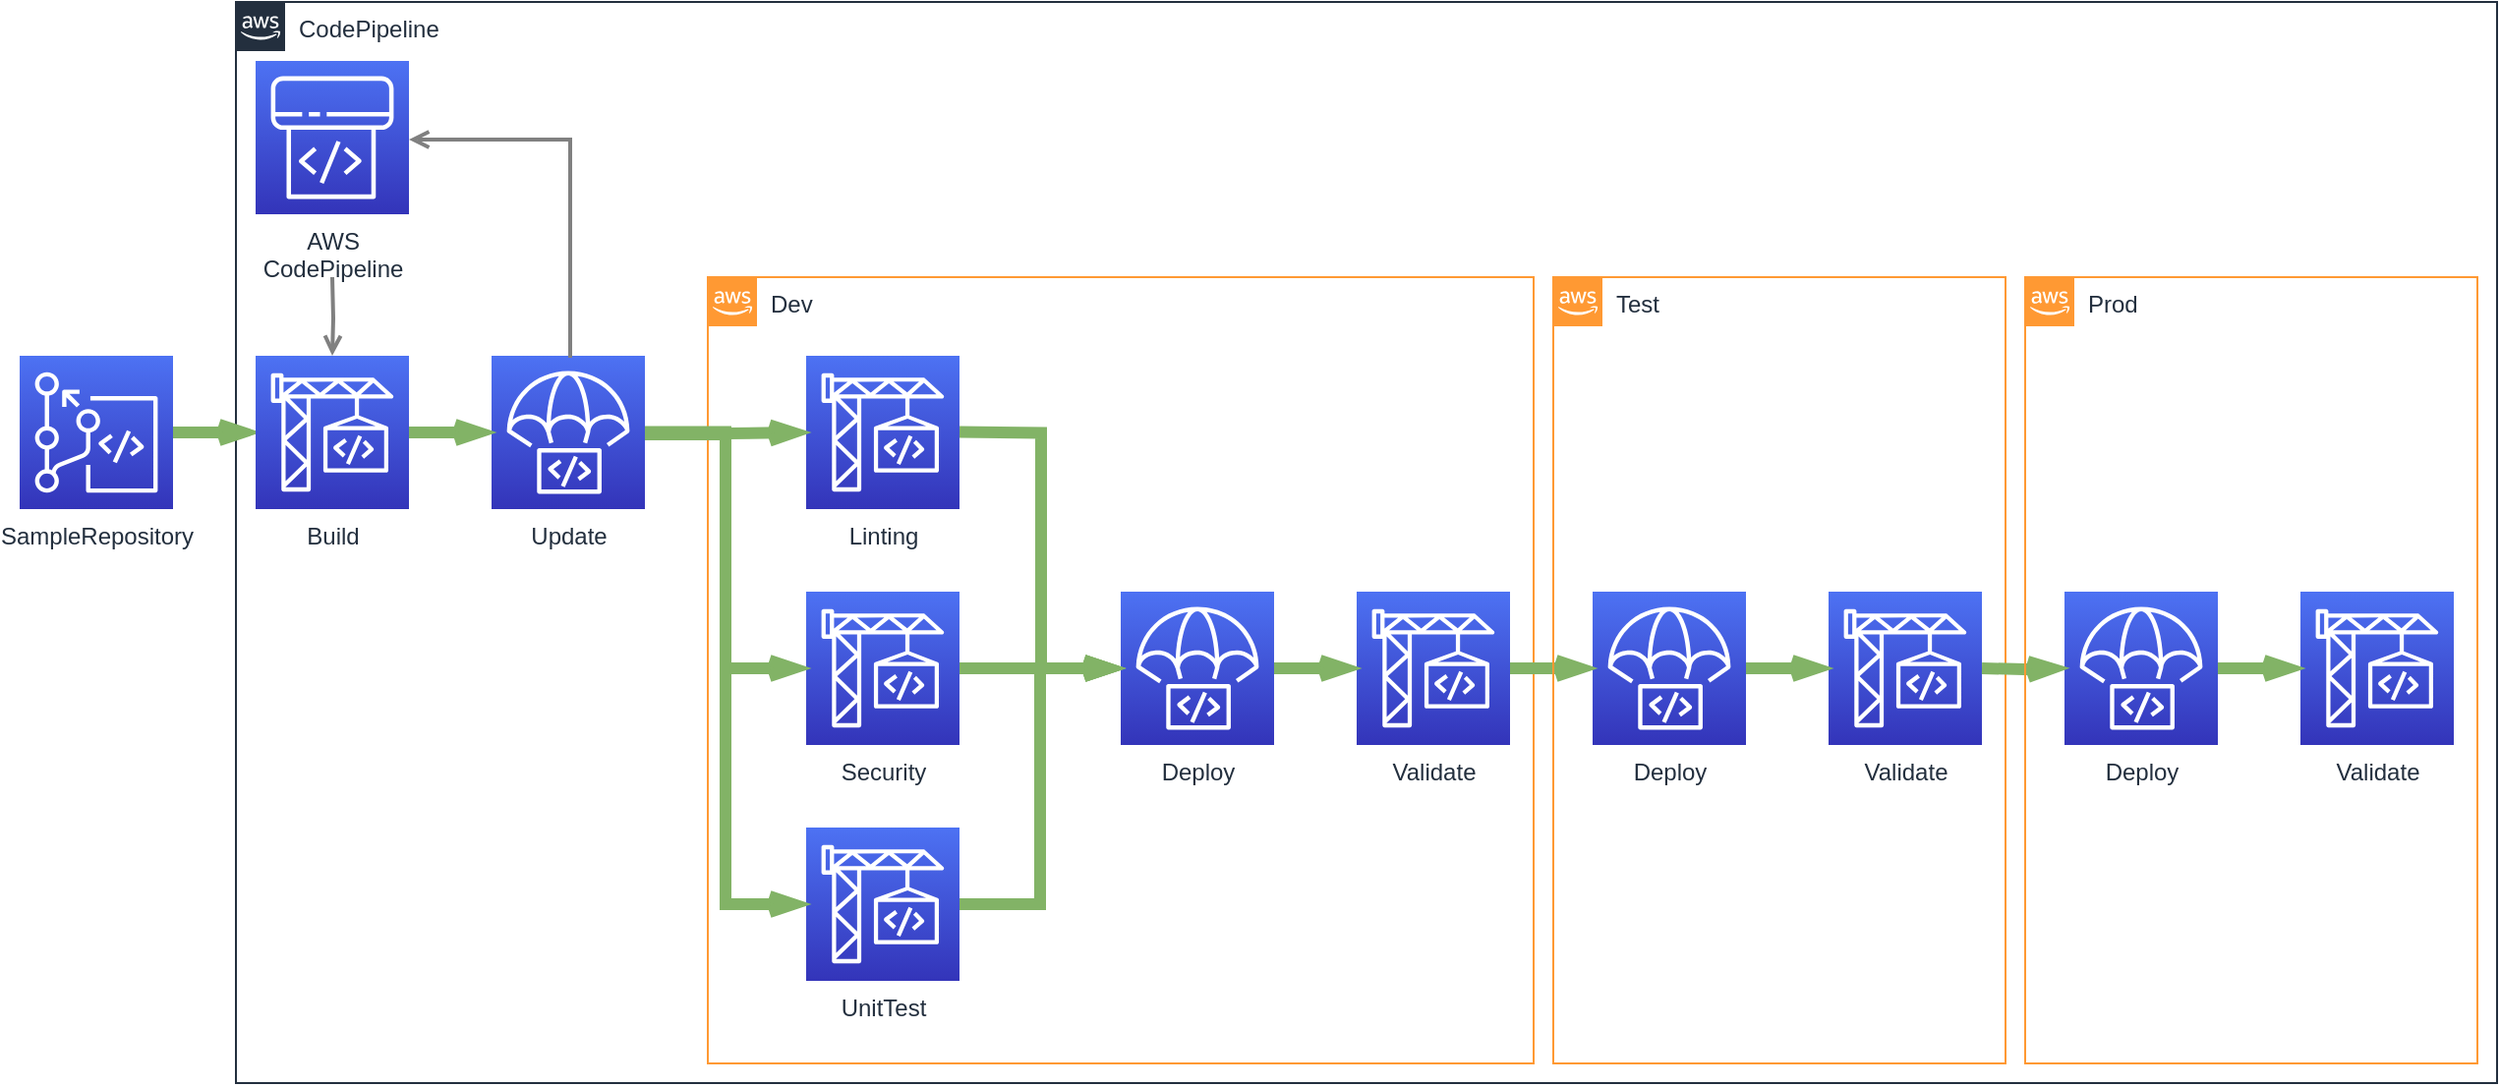 <mxfile version="18.0.1" type="device"><diagram id="Ht1M8jgEwFfnCIfOTk4-" name="pipeline"><mxGraphModel dx="1901" dy="1996" grid="1" gridSize="10" guides="1" tooltips="1" connect="1" arrows="1" fold="1" page="1" pageScale="1" pageWidth="1169" pageHeight="827" math="0" shadow="0"><root><mxCell id="0"/><mxCell id="1" parent="0"/><mxCell id="UEzPUAAOIrF-is8g5C7q-176" value="Dev" style="points=[[0,0],[0.25,0],[0.5,0],[0.75,0],[1,0],[1,0.25],[1,0.5],[1,0.75],[1,1],[0.75,1],[0.5,1],[0.25,1],[0,1],[0,0.75],[0,0.5],[0,0.25]];outlineConnect=0;gradientColor=none;html=1;whiteSpace=wrap;fontSize=12;fontStyle=0;shape=mxgraph.aws4.group;grIcon=mxgraph.aws4.group_aws_cloud_alt;strokeColor=#FF9933;fillColor=none;verticalAlign=top;align=left;spacingLeft=30;fontColor=#232F3E;dashed=0;labelBackgroundColor=#ffffff;container=1;pointerEvents=0;collapsible=0;recursiveResize=0;" parent="1" vertex="1"><mxGeometry x="360" y="-660" width="420" height="400" as="geometry"/></mxCell><mxCell id="UEzPUAAOIrF-is8g5C7q-175" value="CodePipeline" style="points=[[0,0],[0.25,0],[0.5,0],[0.75,0],[1,0],[1,0.25],[1,0.5],[1,0.75],[1,1],[0.75,1],[0.5,1],[0.25,1],[0,1],[0,0.75],[0,0.5],[0,0.25]];outlineConnect=0;gradientColor=none;html=1;whiteSpace=wrap;fontSize=12;fontStyle=0;shape=mxgraph.aws4.group;grIcon=mxgraph.aws4.group_aws_cloud_alt;strokeColor=#232F3E;fillColor=none;verticalAlign=top;align=left;spacingLeft=30;fontColor=#232F3E;dashed=0;labelBackgroundColor=#ffffff;container=1;pointerEvents=0;collapsible=0;recursiveResize=0;" parent="1" vertex="1"><mxGeometry x="120" y="-800" width="1150" height="550" as="geometry"/></mxCell><mxCell id="2zK2OZWZCksSy_H35mq0-5" value="" style="edgeStyle=orthogonalEdgeStyle;rounded=0;orthogonalLoop=1;jettySize=auto;html=1;startArrow=none;startFill=0;endArrow=openThin;endFill=0;strokeColor=#82b366;strokeWidth=6;exitX=1;exitY=0.5;exitDx=0;exitDy=0;exitPerimeter=0;entryX=0;entryY=0.5;entryDx=0;entryDy=0;entryPerimeter=0;fillColor=#d5e8d4;" parent="1" source="2zK2OZWZCksSy_H35mq0-2" target="2zK2OZWZCksSy_H35mq0-1" edge="1"><mxGeometry relative="1" as="geometry"><Array as="points"/><mxPoint x="326" y="-699.5" as="sourcePoint"/><mxPoint x="120" y="-590" as="targetPoint"/></mxGeometry></mxCell><mxCell id="UEzPUAAOIrF-is8g5C7q-178" value="AWS&lt;br&gt;CodePipeline&lt;br&gt;" style="outlineConnect=0;fontColor=#232F3E;gradientColor=#4D72F3;gradientDirection=north;fillColor=#3334B9;strokeColor=#ffffff;dashed=0;verticalLabelPosition=bottom;verticalAlign=top;align=center;html=1;fontSize=12;fontStyle=0;aspect=fixed;shape=mxgraph.aws4.resourceIcon;resIcon=mxgraph.aws4.codepipeline;labelBackgroundColor=#ffffff;" parent="1" vertex="1"><mxGeometry x="130" y="-770" width="78" height="78" as="geometry"/></mxCell><mxCell id="2zK2OZWZCksSy_H35mq0-2" value="SampleRepository" style="sketch=0;points=[[0,0,0],[0.25,0,0],[0.5,0,0],[0.75,0,0],[1,0,0],[0,1,0],[0.25,1,0],[0.5,1,0],[0.75,1,0],[1,1,0],[0,0.25,0],[0,0.5,0],[0,0.75,0],[1,0.25,0],[1,0.5,0],[1,0.75,0]];outlineConnect=0;fontColor=#232F3E;gradientColor=#4D72F3;gradientDirection=north;fillColor=#3334B9;strokeColor=#ffffff;dashed=0;verticalLabelPosition=bottom;verticalAlign=top;align=center;html=1;fontSize=12;fontStyle=0;aspect=fixed;shape=mxgraph.aws4.resourceIcon;resIcon=mxgraph.aws4.codecommit;" parent="1" vertex="1"><mxGeometry x="10" y="-620" width="78" height="78" as="geometry"/></mxCell><mxCell id="2zK2OZWZCksSy_H35mq0-1" value="Build" style="sketch=0;points=[[0,0,0],[0.25,0,0],[0.5,0,0],[0.75,0,0],[1,0,0],[0,1,0],[0.25,1,0],[0.5,1,0],[0.75,1,0],[1,1,0],[0,0.25,0],[0,0.5,0],[0,0.75,0],[1,0.25,0],[1,0.5,0],[1,0.75,0]];outlineConnect=0;fontColor=#232F3E;gradientColor=#4D72F3;gradientDirection=north;fillColor=#3334B9;strokeColor=#ffffff;dashed=0;verticalLabelPosition=bottom;verticalAlign=top;align=center;html=1;fontSize=12;fontStyle=0;aspect=fixed;shape=mxgraph.aws4.resourceIcon;resIcon=mxgraph.aws4.codebuild;" parent="1" vertex="1"><mxGeometry x="130" y="-620" width="78" height="78" as="geometry"/></mxCell><mxCell id="2zK2OZWZCksSy_H35mq0-3" value="Update" style="sketch=0;points=[[0,0,0],[0.25,0,0],[0.5,0,0],[0.75,0,0],[1,0,0],[0,1,0],[0.25,1,0],[0.5,1,0],[0.75,1,0],[1,1,0],[0,0.25,0],[0,0.5,0],[0,0.75,0],[1,0.25,0],[1,0.5,0],[1,0.75,0]];outlineConnect=0;fontColor=#232F3E;gradientColor=#4D72F3;gradientDirection=north;fillColor=#3334B9;strokeColor=#ffffff;dashed=0;verticalLabelPosition=bottom;verticalAlign=top;align=center;html=1;fontSize=12;fontStyle=0;aspect=fixed;shape=mxgraph.aws4.resourceIcon;resIcon=mxgraph.aws4.codedeploy;" parent="1" vertex="1"><mxGeometry x="250" y="-620" width="78" height="78" as="geometry"/></mxCell><mxCell id="2zK2OZWZCksSy_H35mq0-6" style="edgeStyle=orthogonalEdgeStyle;rounded=0;orthogonalLoop=1;jettySize=auto;html=1;startArrow=none;startFill=0;endArrow=open;endFill=0;strokeColor=#808080;strokeWidth=2;exitX=0.5;exitY=0;exitDx=0;exitDy=0;exitPerimeter=0;" parent="1" source="2zK2OZWZCksSy_H35mq0-3" target="UEzPUAAOIrF-is8g5C7q-178" edge="1"><mxGeometry relative="1" as="geometry"><Array as="points"><mxPoint x="290" y="-620"/><mxPoint x="290" y="-730"/></Array><mxPoint x="320" y="-660" as="sourcePoint"/><mxPoint x="-80" y="-670" as="targetPoint"/></mxGeometry></mxCell><mxCell id="7fvTYvNXvlu09-O2IAIa-2" value="" style="edgeStyle=orthogonalEdgeStyle;rounded=0;orthogonalLoop=1;jettySize=auto;html=1;startArrow=none;startFill=0;endArrow=openThin;endFill=0;strokeColor=#82b366;strokeWidth=6;fillColor=#d5e8d4;" edge="1" parent="1" source="2zK2OZWZCksSy_H35mq0-1"><mxGeometry relative="1" as="geometry"><Array as="points"/><mxPoint x="210" y="-580" as="sourcePoint"/><mxPoint x="250" y="-581" as="targetPoint"/></mxGeometry></mxCell><mxCell id="7fvTYvNXvlu09-O2IAIa-3" value="Linting" style="sketch=0;points=[[0,0,0],[0.25,0,0],[0.5,0,0],[0.75,0,0],[1,0,0],[0,1,0],[0.25,1,0],[0.5,1,0],[0.75,1,0],[1,1,0],[0,0.25,0],[0,0.5,0],[0,0.75,0],[1,0.25,0],[1,0.5,0],[1,0.75,0]];outlineConnect=0;fontColor=#232F3E;gradientColor=#4D72F3;gradientDirection=north;fillColor=#3334B9;strokeColor=#ffffff;dashed=0;verticalLabelPosition=bottom;verticalAlign=top;align=center;html=1;fontSize=12;fontStyle=0;aspect=fixed;shape=mxgraph.aws4.resourceIcon;resIcon=mxgraph.aws4.codebuild;" vertex="1" parent="1"><mxGeometry x="410" y="-620" width="78" height="78" as="geometry"/></mxCell><mxCell id="7fvTYvNXvlu09-O2IAIa-4" value="Security" style="sketch=0;points=[[0,0,0],[0.25,0,0],[0.5,0,0],[0.75,0,0],[1,0,0],[0,1,0],[0.25,1,0],[0.5,1,0],[0.75,1,0],[1,1,0],[0,0.25,0],[0,0.5,0],[0,0.75,0],[1,0.25,0],[1,0.5,0],[1,0.75,0]];outlineConnect=0;fontColor=#232F3E;gradientColor=#4D72F3;gradientDirection=north;fillColor=#3334B9;strokeColor=#ffffff;dashed=0;verticalLabelPosition=bottom;verticalAlign=top;align=center;html=1;fontSize=12;fontStyle=0;aspect=fixed;shape=mxgraph.aws4.resourceIcon;resIcon=mxgraph.aws4.codebuild;" vertex="1" parent="1"><mxGeometry x="410" y="-500" width="78" height="78" as="geometry"/></mxCell><mxCell id="7fvTYvNXvlu09-O2IAIa-5" value="UnitTest" style="sketch=0;points=[[0,0,0],[0.25,0,0],[0.5,0,0],[0.75,0,0],[1,0,0],[0,1,0],[0.25,1,0],[0.5,1,0],[0.75,1,0],[1,1,0],[0,0.25,0],[0,0.5,0],[0,0.75,0],[1,0.25,0],[1,0.5,0],[1,0.75,0]];outlineConnect=0;fontColor=#232F3E;gradientColor=#4D72F3;gradientDirection=north;fillColor=#3334B9;strokeColor=#ffffff;dashed=0;verticalLabelPosition=bottom;verticalAlign=top;align=center;html=1;fontSize=12;fontStyle=0;aspect=fixed;shape=mxgraph.aws4.resourceIcon;resIcon=mxgraph.aws4.codebuild;" vertex="1" parent="1"><mxGeometry x="410" y="-380" width="78" height="78" as="geometry"/></mxCell><mxCell id="7fvTYvNXvlu09-O2IAIa-6" value="Deploy" style="sketch=0;points=[[0,0,0],[0.25,0,0],[0.5,0,0],[0.75,0,0],[1,0,0],[0,1,0],[0.25,1,0],[0.5,1,0],[0.75,1,0],[1,1,0],[0,0.25,0],[0,0.5,0],[0,0.75,0],[1,0.25,0],[1,0.5,0],[1,0.75,0]];outlineConnect=0;fontColor=#232F3E;gradientColor=#4D72F3;gradientDirection=north;fillColor=#3334B9;strokeColor=#ffffff;dashed=0;verticalLabelPosition=bottom;verticalAlign=top;align=center;html=1;fontSize=12;fontStyle=0;aspect=fixed;shape=mxgraph.aws4.resourceIcon;resIcon=mxgraph.aws4.codedeploy;" vertex="1" parent="1"><mxGeometry x="570" y="-500" width="78" height="78" as="geometry"/></mxCell><mxCell id="7fvTYvNXvlu09-O2IAIa-7" value="Validate" style="sketch=0;points=[[0,0,0],[0.25,0,0],[0.5,0,0],[0.75,0,0],[1,0,0],[0,1,0],[0.25,1,0],[0.5,1,0],[0.75,1,0],[1,1,0],[0,0.25,0],[0,0.5,0],[0,0.75,0],[1,0.25,0],[1,0.5,0],[1,0.75,0]];outlineConnect=0;fontColor=#232F3E;gradientColor=#4D72F3;gradientDirection=north;fillColor=#3334B9;strokeColor=#ffffff;dashed=0;verticalLabelPosition=bottom;verticalAlign=top;align=center;html=1;fontSize=12;fontStyle=0;aspect=fixed;shape=mxgraph.aws4.resourceIcon;resIcon=mxgraph.aws4.codebuild;" vertex="1" parent="1"><mxGeometry x="690" y="-500" width="78" height="78" as="geometry"/></mxCell><mxCell id="7fvTYvNXvlu09-O2IAIa-10" value="" style="edgeStyle=orthogonalEdgeStyle;rounded=0;orthogonalLoop=1;jettySize=auto;html=1;startArrow=none;startFill=0;endArrow=openThin;endFill=0;strokeColor=#82b366;strokeWidth=6;fillColor=#d5e8d4;entryX=0;entryY=0.5;entryDx=0;entryDy=0;entryPerimeter=0;" edge="1" parent="1" target="7fvTYvNXvlu09-O2IAIa-3"><mxGeometry relative="1" as="geometry"><Array as="points"/><mxPoint x="330" y="-581" as="sourcePoint"/><mxPoint x="260" y="-571" as="targetPoint"/></mxGeometry></mxCell><mxCell id="7fvTYvNXvlu09-O2IAIa-11" value="" style="edgeStyle=orthogonalEdgeStyle;rounded=0;orthogonalLoop=1;jettySize=auto;html=1;startArrow=none;startFill=0;endArrow=openThin;endFill=0;strokeColor=#82b366;strokeWidth=6;fillColor=#d5e8d4;entryX=0;entryY=0.5;entryDx=0;entryDy=0;entryPerimeter=0;" edge="1" parent="1" target="7fvTYvNXvlu09-O2IAIa-4"><mxGeometry relative="1" as="geometry"><Array as="points"><mxPoint x="369" y="-581"/><mxPoint x="369" y="-461"/></Array><mxPoint x="328" y="-581.27" as="sourcePoint"/><mxPoint x="408" y="-581.27" as="targetPoint"/></mxGeometry></mxCell><mxCell id="7fvTYvNXvlu09-O2IAIa-12" value="" style="edgeStyle=orthogonalEdgeStyle;rounded=0;orthogonalLoop=1;jettySize=auto;html=1;startArrow=none;startFill=0;endArrow=openThin;endFill=0;strokeColor=#82b366;strokeWidth=6;fillColor=#d5e8d4;entryX=0;entryY=0.5;entryDx=0;entryDy=0;entryPerimeter=0;" edge="1" parent="1" target="7fvTYvNXvlu09-O2IAIa-5"><mxGeometry relative="1" as="geometry"><Array as="points"><mxPoint x="369" y="-580"/><mxPoint x="369" y="-341"/></Array><mxPoint x="328" y="-579.95" as="sourcePoint"/><mxPoint x="410" y="-459.68" as="targetPoint"/></mxGeometry></mxCell><mxCell id="7fvTYvNXvlu09-O2IAIa-13" value="" style="edgeStyle=orthogonalEdgeStyle;rounded=0;orthogonalLoop=1;jettySize=auto;html=1;startArrow=none;startFill=0;endArrow=openThin;endFill=0;strokeColor=#82b366;strokeWidth=6;fillColor=#d5e8d4;entryX=0;entryY=0.5;entryDx=0;entryDy=0;entryPerimeter=0;" edge="1" parent="1" target="7fvTYvNXvlu09-O2IAIa-6"><mxGeometry relative="1" as="geometry"><Array as="points"/><mxPoint x="488" y="-581.27" as="sourcePoint"/><mxPoint x="568" y="-581.27" as="targetPoint"/></mxGeometry></mxCell><mxCell id="7fvTYvNXvlu09-O2IAIa-14" value="" style="edgeStyle=orthogonalEdgeStyle;rounded=0;orthogonalLoop=1;jettySize=auto;html=1;startArrow=none;startFill=0;endArrow=openThin;endFill=0;strokeColor=#82b366;strokeWidth=6;fillColor=#d5e8d4;entryX=0;entryY=0.5;entryDx=0;entryDy=0;entryPerimeter=0;exitX=1;exitY=0.5;exitDx=0;exitDy=0;exitPerimeter=0;" edge="1" parent="1" source="7fvTYvNXvlu09-O2IAIa-5" target="7fvTYvNXvlu09-O2IAIa-6"><mxGeometry relative="1" as="geometry"><Array as="points"/><mxPoint x="498" y="-571.27" as="sourcePoint"/><mxPoint x="580.0" y="-451.0" as="targetPoint"/></mxGeometry></mxCell><mxCell id="7fvTYvNXvlu09-O2IAIa-15" value="" style="edgeStyle=orthogonalEdgeStyle;rounded=0;orthogonalLoop=1;jettySize=auto;html=1;startArrow=none;startFill=0;endArrow=openThin;endFill=0;strokeColor=#82b366;strokeWidth=6;fillColor=#d5e8d4;entryX=0;entryY=0.5;entryDx=0;entryDy=0;entryPerimeter=0;exitX=1;exitY=0.5;exitDx=0;exitDy=0;exitPerimeter=0;" edge="1" parent="1" source="7fvTYvNXvlu09-O2IAIa-4" target="7fvTYvNXvlu09-O2IAIa-6"><mxGeometry relative="1" as="geometry"><Array as="points"/><mxPoint x="498" y="-331.0" as="sourcePoint"/><mxPoint x="580.0" y="-451.0" as="targetPoint"/></mxGeometry></mxCell><mxCell id="7fvTYvNXvlu09-O2IAIa-17" value="" style="edgeStyle=orthogonalEdgeStyle;rounded=0;orthogonalLoop=1;jettySize=auto;html=1;startArrow=none;startFill=0;endArrow=openThin;endFill=0;strokeColor=#82b366;strokeWidth=6;fillColor=#d5e8d4;exitX=1;exitY=0.5;exitDx=0;exitDy=0;exitPerimeter=0;" edge="1" parent="1" source="7fvTYvNXvlu09-O2IAIa-6"><mxGeometry relative="1" as="geometry"><Array as="points"/><mxPoint x="498" y="-451" as="sourcePoint"/><mxPoint x="690" y="-461" as="targetPoint"/></mxGeometry></mxCell><mxCell id="7fvTYvNXvlu09-O2IAIa-19" value="Deploy" style="sketch=0;points=[[0,0,0],[0.25,0,0],[0.5,0,0],[0.75,0,0],[1,0,0],[0,1,0],[0.25,1,0],[0.5,1,0],[0.75,1,0],[1,1,0],[0,0.25,0],[0,0.5,0],[0,0.75,0],[1,0.25,0],[1,0.5,0],[1,0.75,0]];outlineConnect=0;fontColor=#232F3E;gradientColor=#4D72F3;gradientDirection=north;fillColor=#3334B9;strokeColor=#ffffff;dashed=0;verticalLabelPosition=bottom;verticalAlign=top;align=center;html=1;fontSize=12;fontStyle=0;aspect=fixed;shape=mxgraph.aws4.resourceIcon;resIcon=mxgraph.aws4.codedeploy;" vertex="1" parent="1"><mxGeometry x="810" y="-500" width="78" height="78" as="geometry"/></mxCell><mxCell id="7fvTYvNXvlu09-O2IAIa-20" value="Validate" style="sketch=0;points=[[0,0,0],[0.25,0,0],[0.5,0,0],[0.75,0,0],[1,0,0],[0,1,0],[0.25,1,0],[0.5,1,0],[0.75,1,0],[1,1,0],[0,0.25,0],[0,0.5,0],[0,0.75,0],[1,0.25,0],[1,0.5,0],[1,0.75,0]];outlineConnect=0;fontColor=#232F3E;gradientColor=#4D72F3;gradientDirection=north;fillColor=#3334B9;strokeColor=#ffffff;dashed=0;verticalLabelPosition=bottom;verticalAlign=top;align=center;html=1;fontSize=12;fontStyle=0;aspect=fixed;shape=mxgraph.aws4.resourceIcon;resIcon=mxgraph.aws4.codebuild;" vertex="1" parent="1"><mxGeometry x="930" y="-500" width="78" height="78" as="geometry"/></mxCell><mxCell id="7fvTYvNXvlu09-O2IAIa-21" value="" style="edgeStyle=orthogonalEdgeStyle;rounded=0;orthogonalLoop=1;jettySize=auto;html=1;startArrow=none;startFill=0;endArrow=openThin;endFill=0;strokeColor=#82b366;strokeWidth=6;fillColor=#d5e8d4;exitX=1;exitY=0.5;exitDx=0;exitDy=0;exitPerimeter=0;" edge="1" parent="1" source="7fvTYvNXvlu09-O2IAIa-19"><mxGeometry relative="1" as="geometry"><Array as="points"/><mxPoint x="738" y="-451" as="sourcePoint"/><mxPoint x="930.0" y="-461" as="targetPoint"/></mxGeometry></mxCell><mxCell id="7fvTYvNXvlu09-O2IAIa-22" value="" style="edgeStyle=orthogonalEdgeStyle;rounded=0;orthogonalLoop=1;jettySize=auto;html=1;startArrow=none;startFill=0;endArrow=openThin;endFill=0;strokeColor=#82b366;strokeWidth=6;fillColor=#d5e8d4;entryX=0;entryY=0.5;entryDx=0;entryDy=0;entryPerimeter=0;" edge="1" parent="1" source="7fvTYvNXvlu09-O2IAIa-7" target="7fvTYvNXvlu09-O2IAIa-19"><mxGeometry relative="1" as="geometry"><Array as="points"/><mxPoint x="770" y="-461" as="sourcePoint"/><mxPoint x="700.0" y="-451" as="targetPoint"/></mxGeometry></mxCell><mxCell id="7fvTYvNXvlu09-O2IAIa-23" value="Test" style="points=[[0,0],[0.25,0],[0.5,0],[0.75,0],[1,0],[1,0.25],[1,0.5],[1,0.75],[1,1],[0.75,1],[0.5,1],[0.25,1],[0,1],[0,0.75],[0,0.5],[0,0.25]];outlineConnect=0;gradientColor=none;html=1;whiteSpace=wrap;fontSize=12;fontStyle=0;shape=mxgraph.aws4.group;grIcon=mxgraph.aws4.group_aws_cloud_alt;strokeColor=#FF9933;fillColor=none;verticalAlign=top;align=left;spacingLeft=30;fontColor=#232F3E;dashed=0;labelBackgroundColor=#ffffff;container=1;pointerEvents=0;collapsible=0;recursiveResize=0;" vertex="1" parent="1"><mxGeometry x="790" y="-660" width="230" height="400" as="geometry"/></mxCell><mxCell id="7fvTYvNXvlu09-O2IAIa-24" style="edgeStyle=orthogonalEdgeStyle;rounded=0;orthogonalLoop=1;jettySize=auto;html=1;exitX=0.5;exitY=1;exitDx=0;exitDy=0;endArrow=openThin;endFill=0;strokeWidth=6;" edge="1" parent="1" source="UEzPUAAOIrF-is8g5C7q-176" target="UEzPUAAOIrF-is8g5C7q-176"><mxGeometry relative="1" as="geometry"/></mxCell><mxCell id="7fvTYvNXvlu09-O2IAIa-26" value="Deploy" style="sketch=0;points=[[0,0,0],[0.25,0,0],[0.5,0,0],[0.75,0,0],[1,0,0],[0,1,0],[0.25,1,0],[0.5,1,0],[0.75,1,0],[1,1,0],[0,0.25,0],[0,0.5,0],[0,0.75,0],[1,0.25,0],[1,0.5,0],[1,0.75,0]];outlineConnect=0;fontColor=#232F3E;gradientColor=#4D72F3;gradientDirection=north;fillColor=#3334B9;strokeColor=#ffffff;dashed=0;verticalLabelPosition=bottom;verticalAlign=top;align=center;html=1;fontSize=12;fontStyle=0;aspect=fixed;shape=mxgraph.aws4.resourceIcon;resIcon=mxgraph.aws4.codedeploy;" vertex="1" parent="1"><mxGeometry x="1050" y="-500" width="78" height="78" as="geometry"/></mxCell><mxCell id="7fvTYvNXvlu09-O2IAIa-27" value="Validate" style="sketch=0;points=[[0,0,0],[0.25,0,0],[0.5,0,0],[0.75,0,0],[1,0,0],[0,1,0],[0.25,1,0],[0.5,1,0],[0.75,1,0],[1,1,0],[0,0.25,0],[0,0.5,0],[0,0.75,0],[1,0.25,0],[1,0.5,0],[1,0.75,0]];outlineConnect=0;fontColor=#232F3E;gradientColor=#4D72F3;gradientDirection=north;fillColor=#3334B9;strokeColor=#ffffff;dashed=0;verticalLabelPosition=bottom;verticalAlign=top;align=center;html=1;fontSize=12;fontStyle=0;aspect=fixed;shape=mxgraph.aws4.resourceIcon;resIcon=mxgraph.aws4.codebuild;" vertex="1" parent="1"><mxGeometry x="1170" y="-500" width="78" height="78" as="geometry"/></mxCell><mxCell id="7fvTYvNXvlu09-O2IAIa-28" value="" style="edgeStyle=orthogonalEdgeStyle;rounded=0;orthogonalLoop=1;jettySize=auto;html=1;startArrow=none;startFill=0;endArrow=openThin;endFill=0;strokeColor=#82b366;strokeWidth=6;fillColor=#d5e8d4;exitX=1;exitY=0.5;exitDx=0;exitDy=0;exitPerimeter=0;" edge="1" parent="1" source="7fvTYvNXvlu09-O2IAIa-26"><mxGeometry relative="1" as="geometry"><Array as="points"/><mxPoint x="978" y="-451" as="sourcePoint"/><mxPoint x="1170.0" y="-461" as="targetPoint"/></mxGeometry></mxCell><mxCell id="7fvTYvNXvlu09-O2IAIa-29" value="" style="edgeStyle=orthogonalEdgeStyle;rounded=0;orthogonalLoop=1;jettySize=auto;html=1;startArrow=none;startFill=0;endArrow=openThin;endFill=0;strokeColor=#82b366;strokeWidth=6;fillColor=#d5e8d4;entryX=0;entryY=0.5;entryDx=0;entryDy=0;entryPerimeter=0;" edge="1" parent="1" target="7fvTYvNXvlu09-O2IAIa-26"><mxGeometry relative="1" as="geometry"><Array as="points"/><mxPoint x="1008" y="-461.0" as="sourcePoint"/><mxPoint x="940.0" y="-451" as="targetPoint"/></mxGeometry></mxCell><mxCell id="7fvTYvNXvlu09-O2IAIa-30" value="Prod" style="points=[[0,0],[0.25,0],[0.5,0],[0.75,0],[1,0],[1,0.25],[1,0.5],[1,0.75],[1,1],[0.75,1],[0.5,1],[0.25,1],[0,1],[0,0.75],[0,0.5],[0,0.25]];outlineConnect=0;gradientColor=none;html=1;whiteSpace=wrap;fontSize=12;fontStyle=0;shape=mxgraph.aws4.group;grIcon=mxgraph.aws4.group_aws_cloud_alt;strokeColor=#FF9933;fillColor=none;verticalAlign=top;align=left;spacingLeft=30;fontColor=#232F3E;dashed=0;labelBackgroundColor=#ffffff;container=1;pointerEvents=0;collapsible=0;recursiveResize=0;" vertex="1" parent="1"><mxGeometry x="1030" y="-660" width="230" height="400" as="geometry"/></mxCell><mxCell id="7fvTYvNXvlu09-O2IAIa-31" style="edgeStyle=orthogonalEdgeStyle;rounded=0;orthogonalLoop=1;jettySize=auto;html=1;startArrow=none;startFill=0;endArrow=open;endFill=0;strokeColor=#808080;strokeWidth=2;entryX=0.5;entryY=0;entryDx=0;entryDy=0;entryPerimeter=0;" edge="1" parent="1" target="2zK2OZWZCksSy_H35mq0-1"><mxGeometry relative="1" as="geometry"><Array as="points"/><mxPoint x="169" y="-660" as="sourcePoint"/><mxPoint x="218.0" y="-720" as="targetPoint"/></mxGeometry></mxCell></root></mxGraphModel></diagram></mxfile>